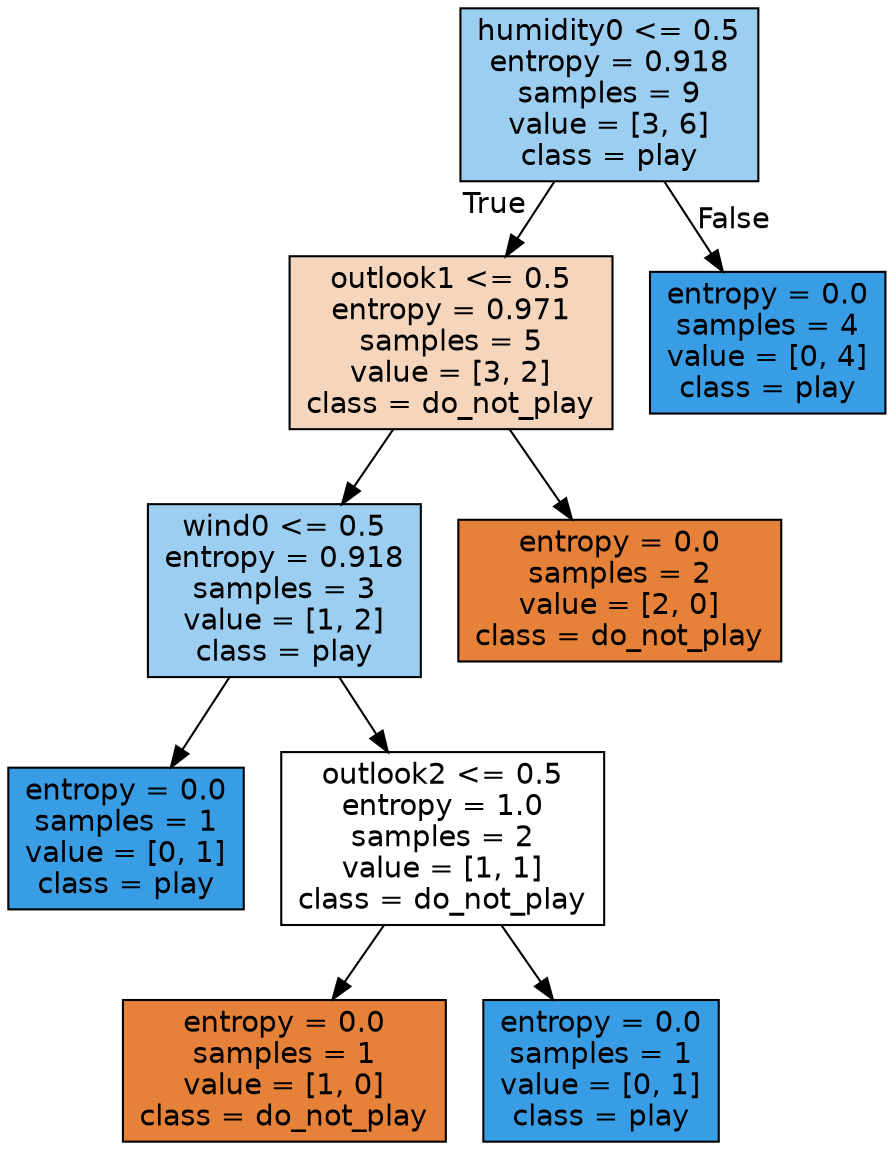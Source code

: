 digraph Tree {
node [shape=box, style="filled", color="black", fontname="helvetica"] ;
edge [fontname="helvetica"] ;
0 [label="humidity0 <= 0.5\nentropy = 0.918\nsamples = 9\nvalue = [3, 6]\nclass = play", fillcolor="#9ccef2"] ;
1 [label="outlook1 <= 0.5\nentropy = 0.971\nsamples = 5\nvalue = [3, 2]\nclass = do_not_play", fillcolor="#f6d5bd"] ;
0 -> 1 [labeldistance=2.5, labelangle=45, headlabel="True"] ;
2 [label="wind0 <= 0.5\nentropy = 0.918\nsamples = 3\nvalue = [1, 2]\nclass = play", fillcolor="#9ccef2"] ;
1 -> 2 ;
3 [label="entropy = 0.0\nsamples = 1\nvalue = [0, 1]\nclass = play", fillcolor="#399de5"] ;
2 -> 3 ;
4 [label="outlook2 <= 0.5\nentropy = 1.0\nsamples = 2\nvalue = [1, 1]\nclass = do_not_play", fillcolor="#ffffff"] ;
2 -> 4 ;
5 [label="entropy = 0.0\nsamples = 1\nvalue = [1, 0]\nclass = do_not_play", fillcolor="#e58139"] ;
4 -> 5 ;
6 [label="entropy = 0.0\nsamples = 1\nvalue = [0, 1]\nclass = play", fillcolor="#399de5"] ;
4 -> 6 ;
7 [label="entropy = 0.0\nsamples = 2\nvalue = [2, 0]\nclass = do_not_play", fillcolor="#e58139"] ;
1 -> 7 ;
8 [label="entropy = 0.0\nsamples = 4\nvalue = [0, 4]\nclass = play", fillcolor="#399de5"] ;
0 -> 8 [labeldistance=2.5, labelangle=-45, headlabel="False"] ;
}